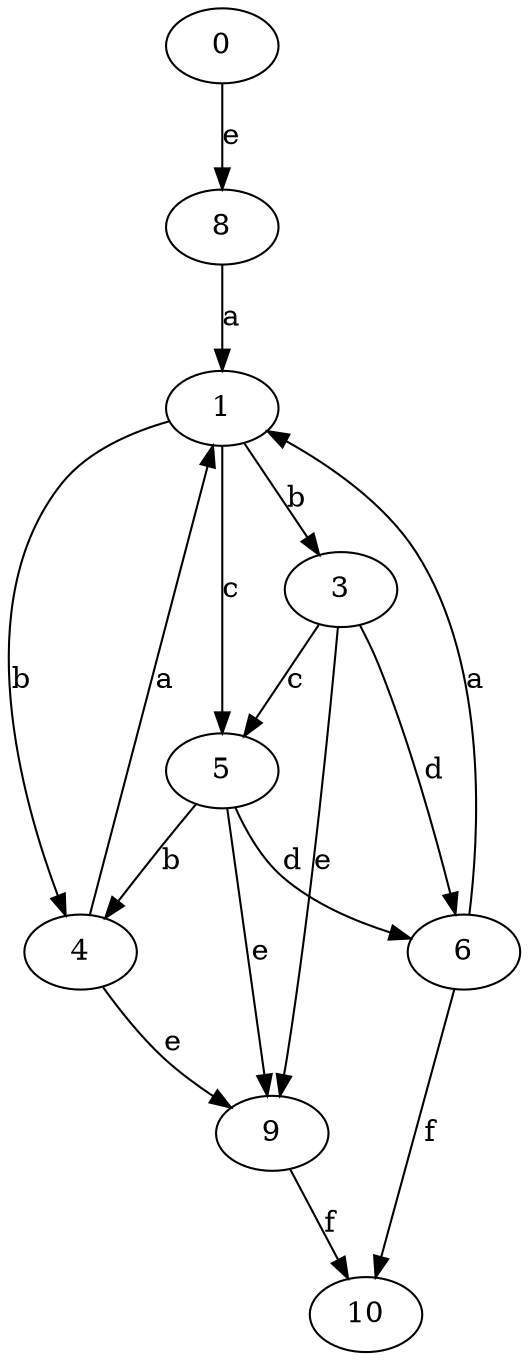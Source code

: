 strict digraph  {
1;
3;
4;
5;
0;
6;
8;
9;
10;
1 -> 3  [label=b];
1 -> 4  [label=b];
1 -> 5  [label=c];
3 -> 5  [label=c];
3 -> 6  [label=d];
3 -> 9  [label=e];
4 -> 1  [label=a];
4 -> 9  [label=e];
5 -> 4  [label=b];
5 -> 6  [label=d];
5 -> 9  [label=e];
0 -> 8  [label=e];
6 -> 1  [label=a];
6 -> 10  [label=f];
8 -> 1  [label=a];
9 -> 10  [label=f];
}
